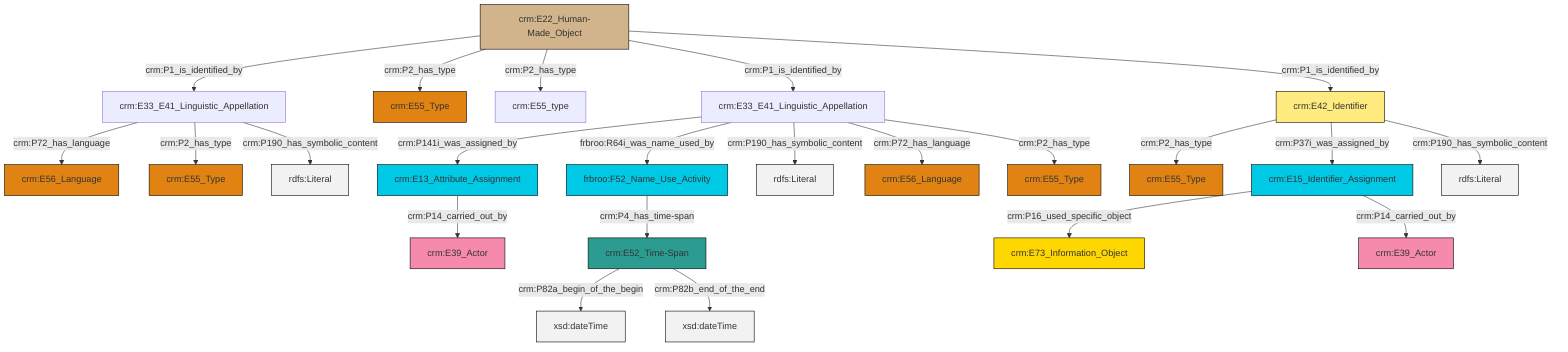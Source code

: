 graph TD
classDef Literal fill:#f2f2f2,stroke:#000000;
classDef CRM_Entity fill:#FFFFFF,stroke:#000000;
classDef Temporal_Entity fill:#00C9E6, stroke:#000000;
classDef Type fill:#E18312, stroke:#000000;
classDef Time-Span fill:#2C9C91, stroke:#000000;
classDef Appellation fill:#FFEB7F, stroke:#000000;
classDef Place fill:#008836, stroke:#000000;
classDef Persistent_Item fill:#B266B2, stroke:#000000;
classDef Conceptual_Object fill:#FFD700, stroke:#000000;
classDef Physical_Thing fill:#D2B48C, stroke:#000000;
classDef Actor fill:#f58aad, stroke:#000000;
classDef PC_Classes fill:#4ce600, stroke:#000000;
classDef Multi fill:#cccccc,stroke:#000000;

0["crm:E22_Human-Made_Object"]:::Physical_Thing -->|crm:P1_is_identified_by| 1["crm:E33_E41_Linguistic_Appellation"]:::Default
4["crm:E42_Identifier"]:::Appellation -->|crm:P2_has_type| 5["crm:E55_Type"]:::Type
2["crm:E33_E41_Linguistic_Appellation"]:::Default -->|crm:P141i_was_assigned_by| 6["crm:E13_Attribute_Assignment"]:::Temporal_Entity
2["crm:E33_E41_Linguistic_Appellation"]:::Default -->|frbroo:R64i_was_name_used_by| 9["frbroo:F52_Name_Use_Activity"]:::Temporal_Entity
6["crm:E13_Attribute_Assignment"]:::Temporal_Entity -->|crm:P14_carried_out_by| 11["crm:E39_Actor"]:::Actor
2["crm:E33_E41_Linguistic_Appellation"]:::Default -->|crm:P190_has_symbolic_content| 15[rdfs:Literal]:::Literal
18["crm:E52_Time-Span"]:::Time-Span -->|crm:P82a_begin_of_the_begin| 19[xsd:dateTime]:::Literal
2["crm:E33_E41_Linguistic_Appellation"]:::Default -->|crm:P72_has_language| 20["crm:E56_Language"]:::Type
2["crm:E33_E41_Linguistic_Appellation"]:::Default -->|crm:P2_has_type| 16["crm:E55_Type"]:::Type
1["crm:E33_E41_Linguistic_Appellation"]:::Default -->|crm:P72_has_language| 7["crm:E56_Language"]:::Type
4["crm:E42_Identifier"]:::Appellation -->|crm:P37i_was_assigned_by| 21["crm:E15_Identifier_Assignment"]:::Temporal_Entity
1["crm:E33_E41_Linguistic_Appellation"]:::Default -->|crm:P2_has_type| 27["crm:E55_Type"]:::Type
0["crm:E22_Human-Made_Object"]:::Physical_Thing -->|crm:P2_has_type| 12["crm:E55_Type"]:::Type
21["crm:E15_Identifier_Assignment"]:::Temporal_Entity -->|crm:P16_used_specific_object| 28["crm:E73_Information_Object"]:::Conceptual_Object
18["crm:E52_Time-Span"]:::Time-Span -->|crm:P82b_end_of_the_end| 29[xsd:dateTime]:::Literal
9["frbroo:F52_Name_Use_Activity"]:::Temporal_Entity -->|crm:P4_has_time-span| 18["crm:E52_Time-Span"]:::Time-Span
21["crm:E15_Identifier_Assignment"]:::Temporal_Entity -->|crm:P14_carried_out_by| 33["crm:E39_Actor"]:::Actor
0["crm:E22_Human-Made_Object"]:::Physical_Thing -->|crm:P2_has_type| 25["crm:E55_type"]:::Default
1["crm:E33_E41_Linguistic_Appellation"]:::Default -->|crm:P190_has_symbolic_content| 36[rdfs:Literal]:::Literal
0["crm:E22_Human-Made_Object"]:::Physical_Thing -->|crm:P1_is_identified_by| 2["crm:E33_E41_Linguistic_Appellation"]:::Default
4["crm:E42_Identifier"]:::Appellation -->|crm:P190_has_symbolic_content| 38[rdfs:Literal]:::Literal
0["crm:E22_Human-Made_Object"]:::Physical_Thing -->|crm:P1_is_identified_by| 4["crm:E42_Identifier"]:::Appellation